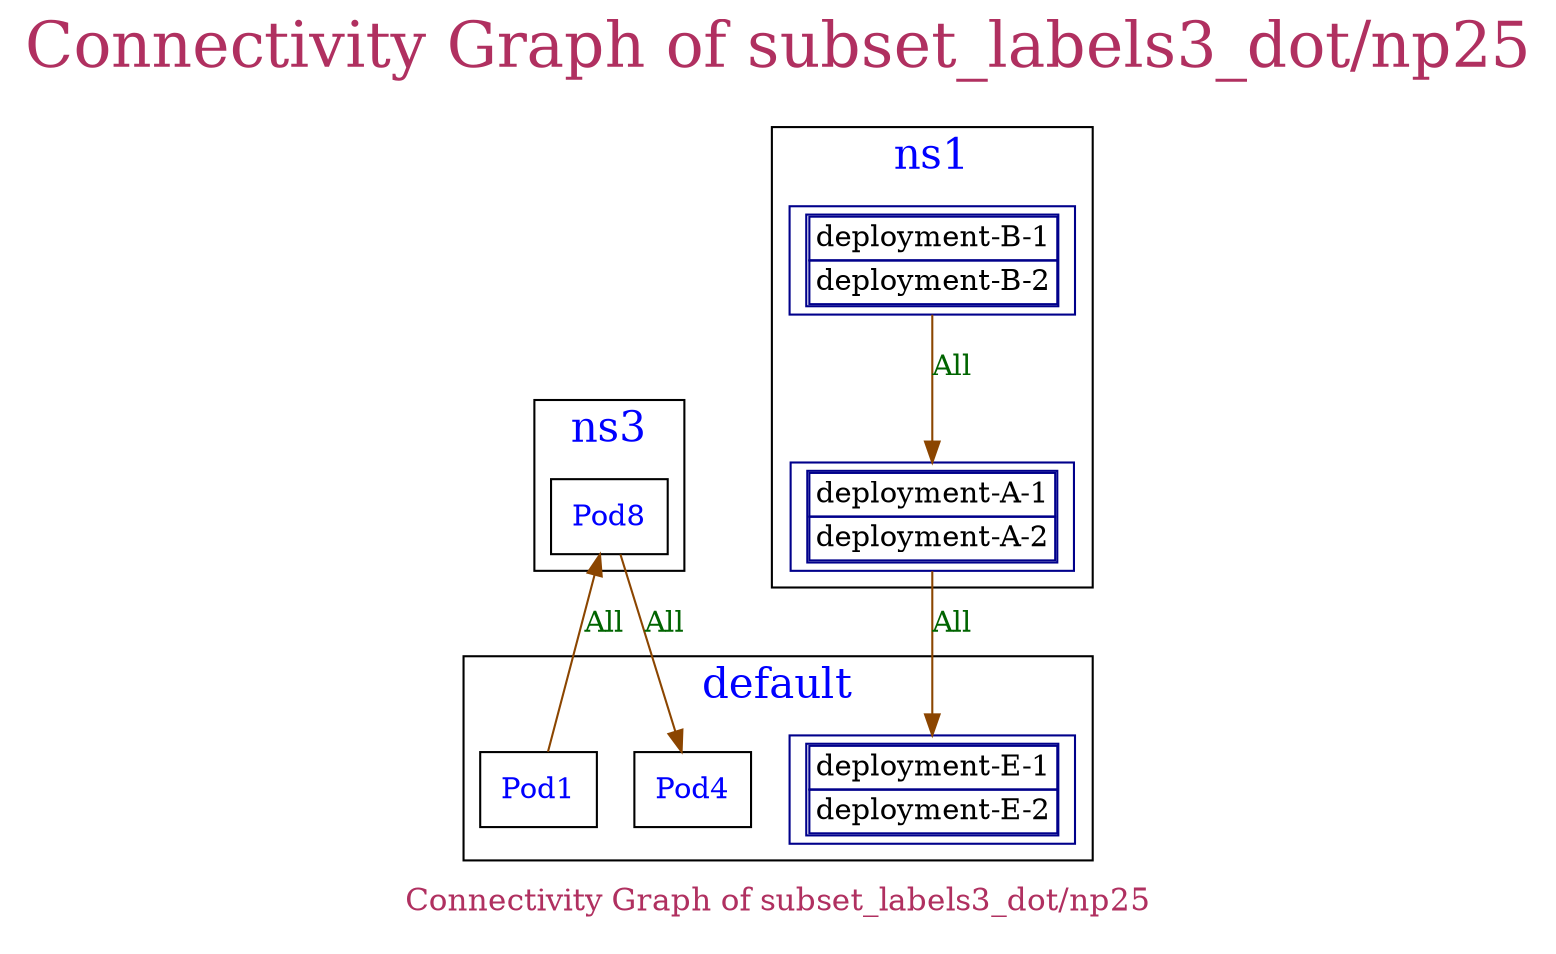 // The Connectivity Graph of subset_labels3_dot/np25
digraph {
	label="Connectivity Graph of subset_labels3_dot/np25"	labelloc = "t"
	fontsize=30
	fontcolor=maroon
	subgraph cluster_map_explanation {
subgraph cluster_default_namespace{
	label="default"
	fontsize=20
	fontcolor=blue
	tooltip="Namespace"
	"default/Pod1" [label=<<table border="0" cellspacing="0"><tr><td>Pod1</td></tr></table>> shape=box fontcolor=blue tooltip="Workload"]
	"default/Pod4" [label=<<table border="0" cellspacing="0"><tr><td>Pod4</td></tr></table>> shape=box fontcolor=blue tooltip="Workload"]
	"default/deployment-E-1" [label=<<table border="1" cellspacing="0"><tr><td>deployment-E-1</td></tr><tr><td>deployment-E-2</td></tr></table>> shape=box color=blue4 tooltip="A set of workloads having exactly the same connectivity"]
}
subgraph cluster_ns1_namespace{
	label="ns1"
	fontsize=20
	fontcolor=blue
	tooltip="Namespace"
	"ns1/deployment-A-1" [label=<<table border="1" cellspacing="0"><tr><td>deployment-A-1</td></tr><tr><td>deployment-A-2</td></tr></table>> shape=box color=blue4 tooltip="A set of workloads having exactly the same connectivity"]
	"ns1/deployment-B-1" [label=<<table border="1" cellspacing="0"><tr><td>deployment-B-1</td></tr><tr><td>deployment-B-2</td></tr></table>> shape=box color=blue4 tooltip="A set of workloads having exactly the same connectivity"]
}
subgraph cluster_ns3_namespace{
	label="ns3"
	fontsize=20
	fontcolor=blue
	tooltip="Namespace"
	"ns3/Pod8" [label=<<table border="0" cellspacing="0"><tr><td>Pod8</td></tr></table>> shape=box fontcolor=blue tooltip="Workload"]
}
	"default/Pod1" -> "ns3/Pod8"[label="All" labeltooltip="All" color=darkorange4 fontcolor=darkgreen dir=both arrowhead=normal arrowtail=none]
	"ns1/deployment-A-1" -> "default/deployment-E-1"[label="All" labeltooltip="All" color=darkorange4 fontcolor=darkgreen dir=both arrowhead=normal arrowtail=none]
	"ns1/deployment-B-1" -> "ns1/deployment-A-1"[label="All" labeltooltip="All" color=darkorange4 fontcolor=darkgreen dir=both arrowhead=normal arrowtail=none]
	"ns3/Pod8" -> "default/Pod4"[label="All" labeltooltip="All" color=darkorange4 fontcolor=darkgreen dir=both arrowhead=normal arrowtail=none]
	color=white
	labelloc = "b"
	fontsize=15
	fontcolor=maroon
	}
}
